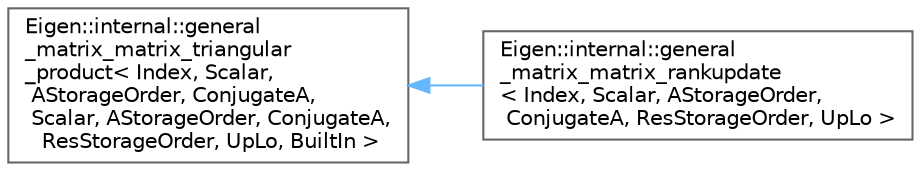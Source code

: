 digraph "类继承关系图"
{
 // LATEX_PDF_SIZE
  bgcolor="transparent";
  edge [fontname=Helvetica,fontsize=10,labelfontname=Helvetica,labelfontsize=10];
  node [fontname=Helvetica,fontsize=10,shape=box,height=0.2,width=0.4];
  rankdir="LR";
  Node0 [id="Node000000",label="Eigen::internal::general\l_matrix_matrix_triangular\l_product\< Index, Scalar,\l AStorageOrder, ConjugateA,\l Scalar, AStorageOrder, ConjugateA,\l ResStorageOrder, UpLo, BuiltIn \>",height=0.2,width=0.4,color="grey40", fillcolor="white", style="filled",URL="$struct_eigen_1_1internal_1_1general__matrix__matrix__triangular__product.html",tooltip=" "];
  Node0 -> Node1 [id="edge4287_Node000000_Node000001",dir="back",color="steelblue1",style="solid",tooltip=" "];
  Node1 [id="Node000001",label="Eigen::internal::general\l_matrix_matrix_rankupdate\l\< Index, Scalar, AStorageOrder,\l ConjugateA, ResStorageOrder, UpLo \>",height=0.2,width=0.4,color="grey40", fillcolor="white", style="filled",URL="$struct_eigen_1_1internal_1_1general__matrix__matrix__rankupdate.html",tooltip=" "];
}

